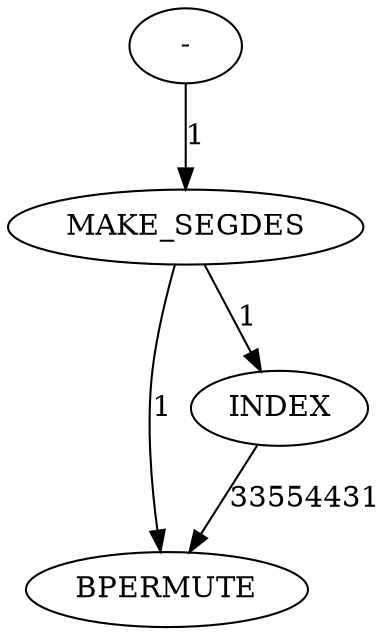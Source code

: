 digraph {
	is_B_INST_4951 [label="-" cost=43]
	is_B_INST_4952 [label=MAKE_SEGDES cost=86]
	is_B_INST_4965 [label=BPERMUTE cost=76014239]
	is_B_INST_4957 [label=INDEX cost=1462]
	is_B_INST_4951 -> is_B_INST_4952 [label=1 cost=1]
	is_B_INST_4952 -> is_B_INST_4957 [label=1 cost=1]
	is_B_INST_4952 -> is_B_INST_4965 [label=1 cost=1]
	is_B_INST_4957 -> is_B_INST_4965 [label=33554431 cost=33554431]
}
